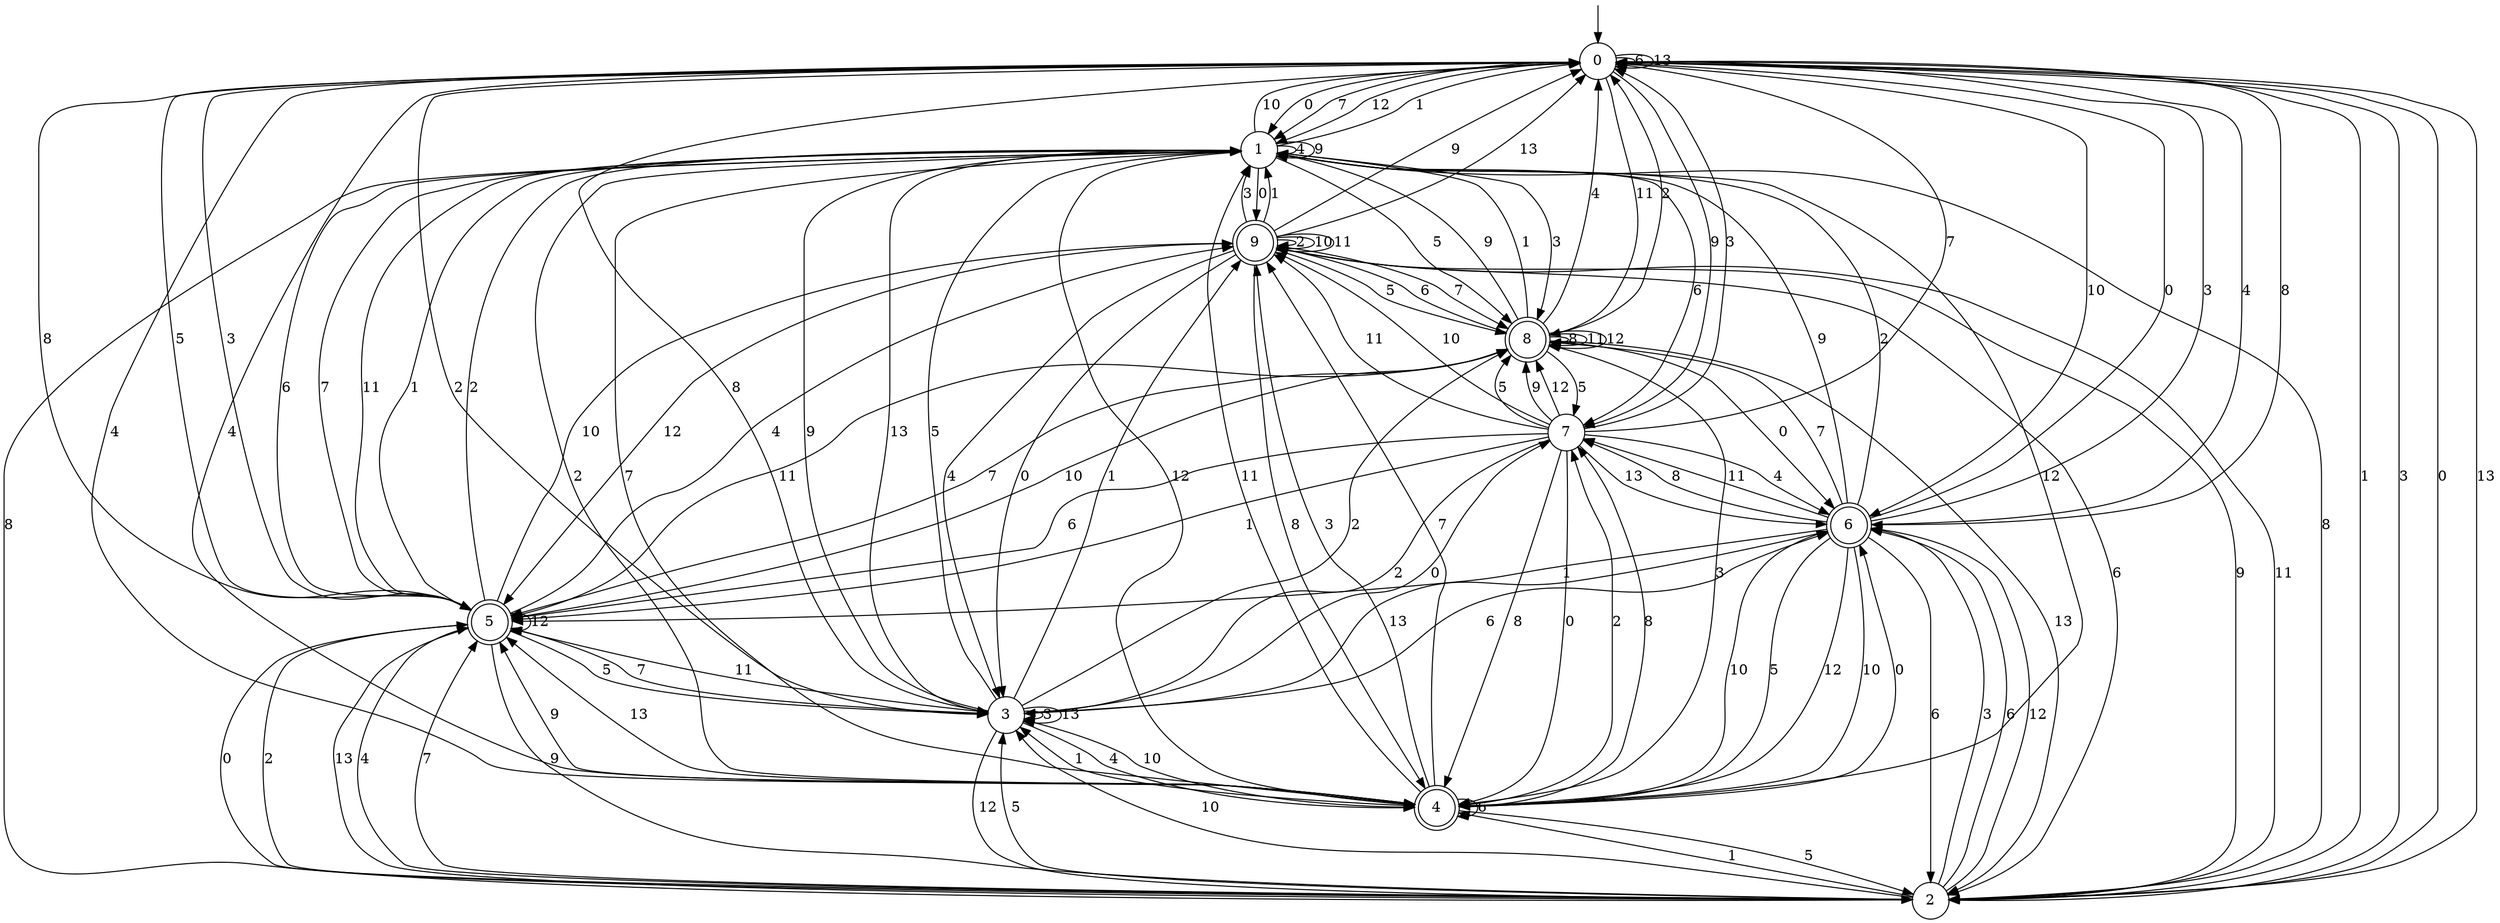 digraph g {

	s0 [shape="circle" label="0"];
	s1 [shape="circle" label="1"];
	s2 [shape="circle" label="2"];
	s3 [shape="circle" label="3"];
	s4 [shape="doublecircle" label="4"];
	s5 [shape="doublecircle" label="5"];
	s6 [shape="doublecircle" label="6"];
	s7 [shape="circle" label="7"];
	s8 [shape="doublecircle" label="8"];
	s9 [shape="doublecircle" label="9"];
	s0 -> s1 [label="0"];
	s0 -> s2 [label="1"];
	s0 -> s3 [label="2"];
	s0 -> s2 [label="3"];
	s0 -> s4 [label="4"];
	s0 -> s5 [label="5"];
	s0 -> s0 [label="6"];
	s0 -> s1 [label="7"];
	s0 -> s6 [label="8"];
	s0 -> s7 [label="9"];
	s0 -> s6 [label="10"];
	s0 -> s8 [label="11"];
	s0 -> s1 [label="12"];
	s0 -> s0 [label="13"];
	s1 -> s9 [label="0"];
	s1 -> s0 [label="1"];
	s1 -> s4 [label="2"];
	s1 -> s8 [label="3"];
	s1 -> s1 [label="4"];
	s1 -> s8 [label="5"];
	s1 -> s7 [label="6"];
	s1 -> s4 [label="7"];
	s1 -> s2 [label="8"];
	s1 -> s1 [label="9"];
	s1 -> s0 [label="10"];
	s1 -> s5 [label="11"];
	s1 -> s4 [label="12"];
	s1 -> s3 [label="13"];
	s2 -> s0 [label="0"];
	s2 -> s4 [label="1"];
	s2 -> s5 [label="2"];
	s2 -> s6 [label="3"];
	s2 -> s5 [label="4"];
	s2 -> s3 [label="5"];
	s2 -> s6 [label="6"];
	s2 -> s5 [label="7"];
	s2 -> s1 [label="8"];
	s2 -> s9 [label="9"];
	s2 -> s3 [label="10"];
	s2 -> s9 [label="11"];
	s2 -> s6 [label="12"];
	s2 -> s0 [label="13"];
	s3 -> s7 [label="0"];
	s3 -> s9 [label="1"];
	s3 -> s8 [label="2"];
	s3 -> s3 [label="3"];
	s3 -> s4 [label="4"];
	s3 -> s1 [label="5"];
	s3 -> s6 [label="6"];
	s3 -> s5 [label="7"];
	s3 -> s0 [label="8"];
	s3 -> s1 [label="9"];
	s3 -> s4 [label="10"];
	s3 -> s5 [label="11"];
	s3 -> s2 [label="12"];
	s3 -> s3 [label="13"];
	s4 -> s6 [label="0"];
	s4 -> s3 [label="1"];
	s4 -> s7 [label="2"];
	s4 -> s9 [label="3"];
	s4 -> s0 [label="4"];
	s4 -> s2 [label="5"];
	s4 -> s4 [label="6"];
	s4 -> s9 [label="7"];
	s4 -> s7 [label="8"];
	s4 -> s5 [label="9"];
	s4 -> s6 [label="10"];
	s4 -> s1 [label="11"];
	s4 -> s1 [label="12"];
	s4 -> s5 [label="13"];
	s5 -> s2 [label="0"];
	s5 -> s1 [label="1"];
	s5 -> s1 [label="2"];
	s5 -> s0 [label="3"];
	s5 -> s9 [label="4"];
	s5 -> s3 [label="5"];
	s5 -> s1 [label="6"];
	s5 -> s1 [label="7"];
	s5 -> s0 [label="8"];
	s5 -> s2 [label="9"];
	s5 -> s9 [label="10"];
	s5 -> s8 [label="11"];
	s5 -> s5 [label="12"];
	s5 -> s2 [label="13"];
	s6 -> s0 [label="0"];
	s6 -> s5 [label="1"];
	s6 -> s1 [label="2"];
	s6 -> s0 [label="3"];
	s6 -> s0 [label="4"];
	s6 -> s4 [label="5"];
	s6 -> s2 [label="6"];
	s6 -> s8 [label="7"];
	s6 -> s7 [label="8"];
	s6 -> s1 [label="9"];
	s6 -> s4 [label="10"];
	s6 -> s7 [label="11"];
	s6 -> s4 [label="12"];
	s6 -> s3 [label="13"];
	s7 -> s4 [label="0"];
	s7 -> s5 [label="1"];
	s7 -> s3 [label="2"];
	s7 -> s0 [label="3"];
	s7 -> s6 [label="4"];
	s7 -> s8 [label="5"];
	s7 -> s5 [label="6"];
	s7 -> s0 [label="7"];
	s7 -> s4 [label="8"];
	s7 -> s8 [label="9"];
	s7 -> s9 [label="10"];
	s7 -> s9 [label="11"];
	s7 -> s8 [label="12"];
	s7 -> s6 [label="13"];
	s8 -> s6 [label="0"];
	s8 -> s1 [label="1"];
	s8 -> s0 [label="2"];
	s8 -> s4 [label="3"];
	s8 -> s0 [label="4"];
	s8 -> s7 [label="5"];
	s8 -> s9 [label="6"];
	s8 -> s5 [label="7"];
	s8 -> s8 [label="8"];
	s8 -> s1 [label="9"];
	s8 -> s5 [label="10"];
	s8 -> s8 [label="11"];
	s8 -> s8 [label="12"];
	s8 -> s2 [label="13"];
	s9 -> s3 [label="0"];
	s9 -> s1 [label="1"];
	s9 -> s9 [label="2"];
	s9 -> s1 [label="3"];
	s9 -> s3 [label="4"];
	s9 -> s8 [label="5"];
	s9 -> s2 [label="6"];
	s9 -> s8 [label="7"];
	s9 -> s4 [label="8"];
	s9 -> s0 [label="9"];
	s9 -> s9 [label="10"];
	s9 -> s9 [label="11"];
	s9 -> s5 [label="12"];
	s9 -> s0 [label="13"];

__start0 [label="" shape="none" width="0" height="0"];
__start0 -> s0;

}
